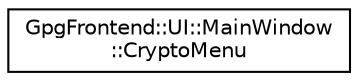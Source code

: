 digraph "Graphical Class Hierarchy"
{
 // INTERACTIVE_SVG=YES
 // LATEX_PDF_SIZE
  edge [fontname="Helvetica",fontsize="10",labelfontname="Helvetica",labelfontsize="10"];
  node [fontname="Helvetica",fontsize="10",shape=record];
  rankdir="LR";
  Node0 [label="GpgFrontend::UI::MainWindow\l::CryptoMenu",height=0.2,width=0.4,color="black", fillcolor="white", style="filled",URL="$structGpgFrontend_1_1UI_1_1MainWindow_1_1CryptoMenu.html",tooltip=" "];
}
